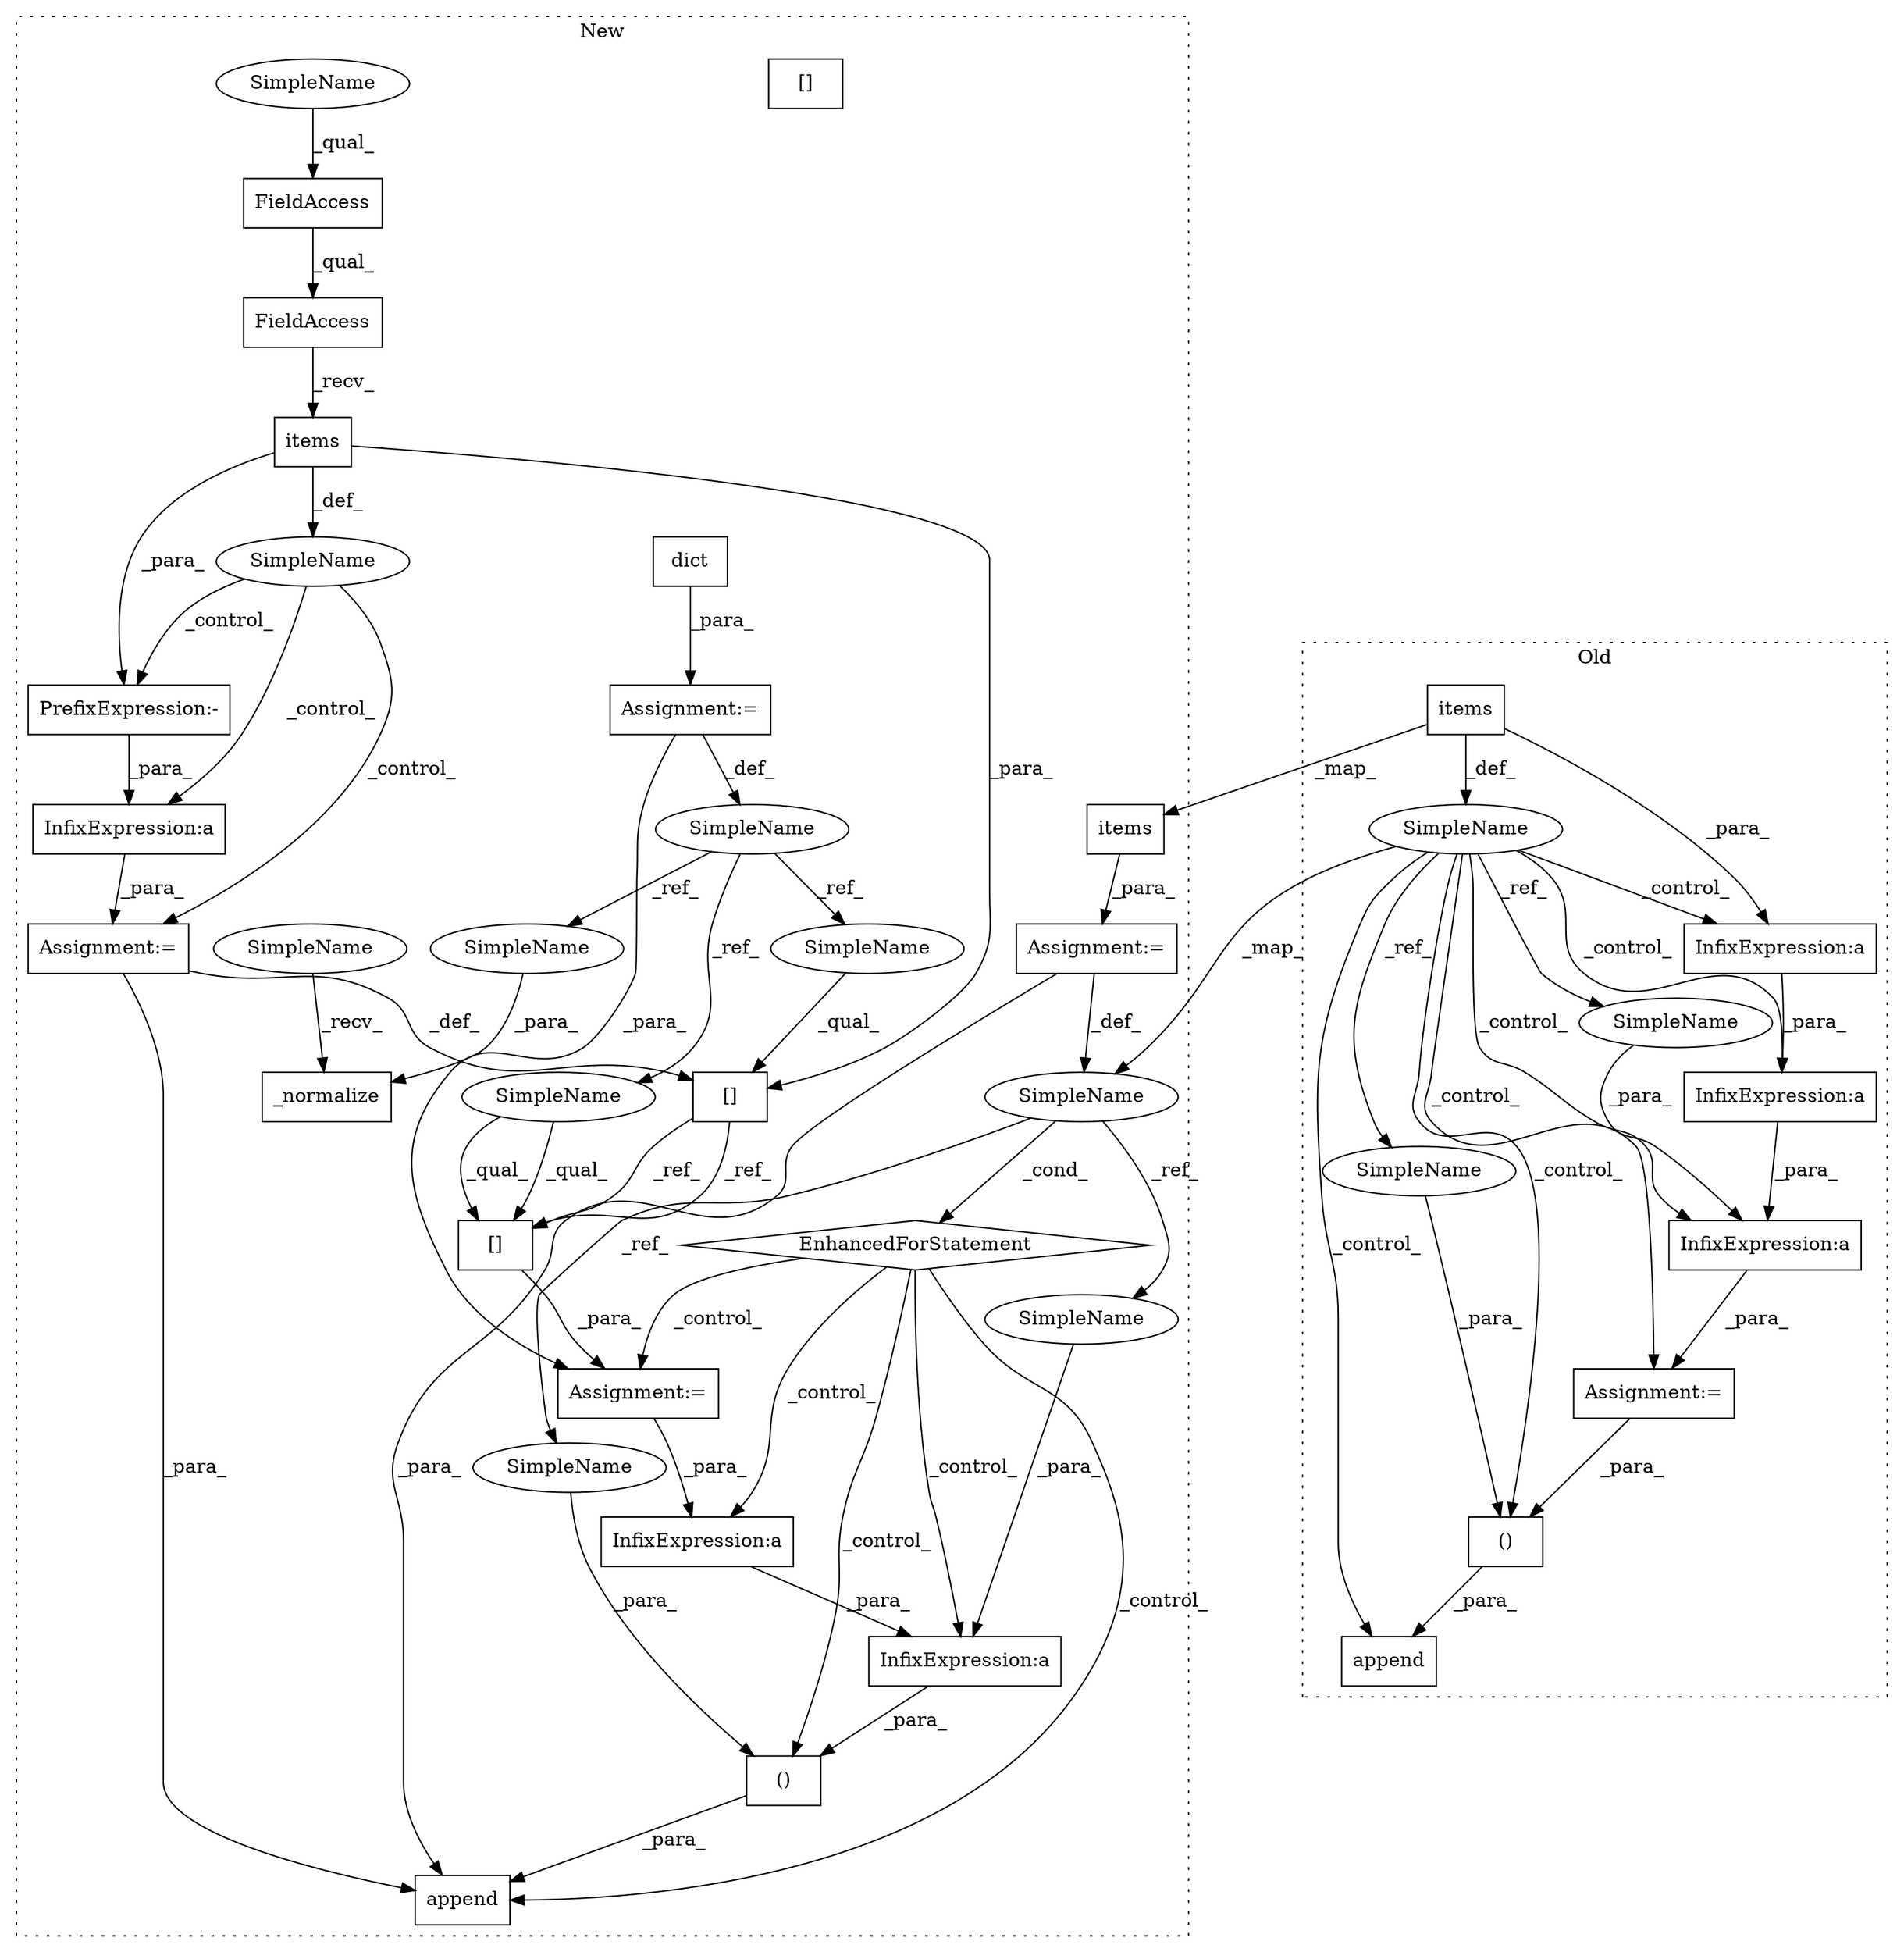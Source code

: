 digraph G {
subgraph cluster0 {
1 [label="()" a="106" s="2514" l="27" shape="box"];
4 [label="InfixExpression:a" a="27" s="2468" l="3" shape="box"];
6 [label="InfixExpression:a" a="27" s="2456" l="3" shape="box"];
7 [label="InfixExpression:a" a="27" s="2446" l="3" shape="box"];
15 [label="SimpleName" a="42" s="2206" l="5" shape="ellipse"];
22 [label="items" a="32" s="2234" l="7" shape="box"];
27 [label="Assignment:=" a="7" s="2439" l="1" shape="box"];
29 [label="append" a="32" s="2500,2541" l="14,2" shape="box"];
33 [label="SimpleName" a="42" s="2514" l="5" shape="ellipse"];
34 [label="SimpleName" a="42" s="2441" l="5" shape="ellipse"];
label = "Old";
style="dotted";
}
subgraph cluster1 {
2 [label="_normalize" a="32" s="2286,2304" l="11,1" shape="box"];
3 [label="Assignment:=" a="7" s="1922" l="1" shape="box"];
5 [label="InfixExpression:a" a="27" s="2534" l="3" shape="box"];
8 [label="()" a="106" s="2510" l="44" shape="box"];
9 [label="InfixExpression:a" a="27" s="2253" l="3" shape="box"];
10 [label="InfixExpression:a" a="27" s="2543" l="3" shape="box"];
11 [label="[]" a="2" s="2229,2241" l="8,1" shape="box"];
12 [label="EnhancedForStatement" a="70" s="2346,2451" l="66,2" shape="diamond"];
13 [label="[]" a="2" s="2468,2480" l="8,1" shape="box"];
14 [label="SimpleName" a="42" s="2416" l="5" shape="ellipse"];
16 [label="SimpleName" a="42" s="1915" l="7" shape="ellipse"];
17 [label="SimpleName" a="42" s="2005" l="5" shape="ellipse"];
18 [label="PrefixExpression:-" a="38" s="2244" l="1" shape="box"];
19 [label="FieldAccess" a="22" s="2013" l="12" shape="box"];
20 [label="FieldAccess" a="22" s="2013" l="19" shape="box"];
21 [label="dict" a="32" s="1923" l="6" shape="box"];
23 [label="items" a="32" s="2444" l="7" shape="box"];
24 [label="Assignment:=" a="7" s="2467" l="1" shape="box"];
25 [label="items" a="32" s="2033" l="7" shape="box"];
26 [label="Assignment:=" a="7" s="2346,2451" l="66,2" shape="box"];
28 [label="Assignment:=" a="7" s="2242" l="1" shape="box"];
30 [label="append" a="32" s="2496,2554" l="14,2" shape="box"];
31 [label="SimpleName" a="42" s="2013" l="4" shape="ellipse"];
32 [label="SimpleName" a="42" s="2281" l="4" shape="ellipse"];
35 [label="SimpleName" a="42" s="2297" l="7" shape="ellipse"];
36 [label="SimpleName" a="42" s="2468" l="7" shape="ellipse"];
37 [label="SimpleName" a="42" s="2229" l="7" shape="ellipse"];
38 [label="[]" a="2" s="2468,2480" l="8,1" shape="box"];
39 [label="SimpleName" a="42" s="2529" l="5" shape="ellipse"];
40 [label="SimpleName" a="42" s="2510" l="5" shape="ellipse"];
label = "New";
style="dotted";
}
1 -> 29 [label="_para_"];
3 -> 16 [label="_def_"];
3 -> 24 [label="_para_"];
4 -> 7 [label="_para_"];
5 -> 8 [label="_para_"];
6 -> 4 [label="_para_"];
7 -> 27 [label="_para_"];
8 -> 30 [label="_para_"];
9 -> 28 [label="_para_"];
10 -> 5 [label="_para_"];
11 -> 38 [label="_ref_"];
11 -> 38 [label="_ref_"];
12 -> 5 [label="_control_"];
12 -> 24 [label="_control_"];
12 -> 30 [label="_control_"];
12 -> 8 [label="_control_"];
12 -> 10 [label="_control_"];
14 -> 12 [label="_cond_"];
14 -> 39 [label="_ref_"];
14 -> 40 [label="_ref_"];
15 -> 14 [label="_map_"];
15 -> 33 [label="_ref_"];
15 -> 27 [label="_control_"];
15 -> 6 [label="_control_"];
15 -> 7 [label="_control_"];
15 -> 29 [label="_control_"];
15 -> 1 [label="_control_"];
15 -> 34 [label="_ref_"];
15 -> 4 [label="_control_"];
16 -> 36 [label="_ref_"];
16 -> 35 [label="_ref_"];
16 -> 37 [label="_ref_"];
17 -> 18 [label="_control_"];
17 -> 9 [label="_control_"];
17 -> 28 [label="_control_"];
18 -> 9 [label="_para_"];
19 -> 20 [label="_qual_"];
20 -> 25 [label="_recv_"];
21 -> 3 [label="_para_"];
22 -> 15 [label="_def_"];
22 -> 6 [label="_para_"];
22 -> 23 [label="_map_"];
23 -> 26 [label="_para_"];
24 -> 10 [label="_para_"];
25 -> 18 [label="_para_"];
25 -> 11 [label="_para_"];
25 -> 17 [label="_def_"];
26 -> 30 [label="_para_"];
26 -> 14 [label="_def_"];
27 -> 1 [label="_para_"];
28 -> 30 [label="_para_"];
28 -> 11 [label="_def_"];
31 -> 19 [label="_qual_"];
32 -> 2 [label="_recv_"];
33 -> 1 [label="_para_"];
34 -> 7 [label="_para_"];
35 -> 2 [label="_para_"];
36 -> 38 [label="_qual_"];
36 -> 38 [label="_qual_"];
37 -> 11 [label="_qual_"];
38 -> 24 [label="_para_"];
39 -> 5 [label="_para_"];
40 -> 8 [label="_para_"];
}